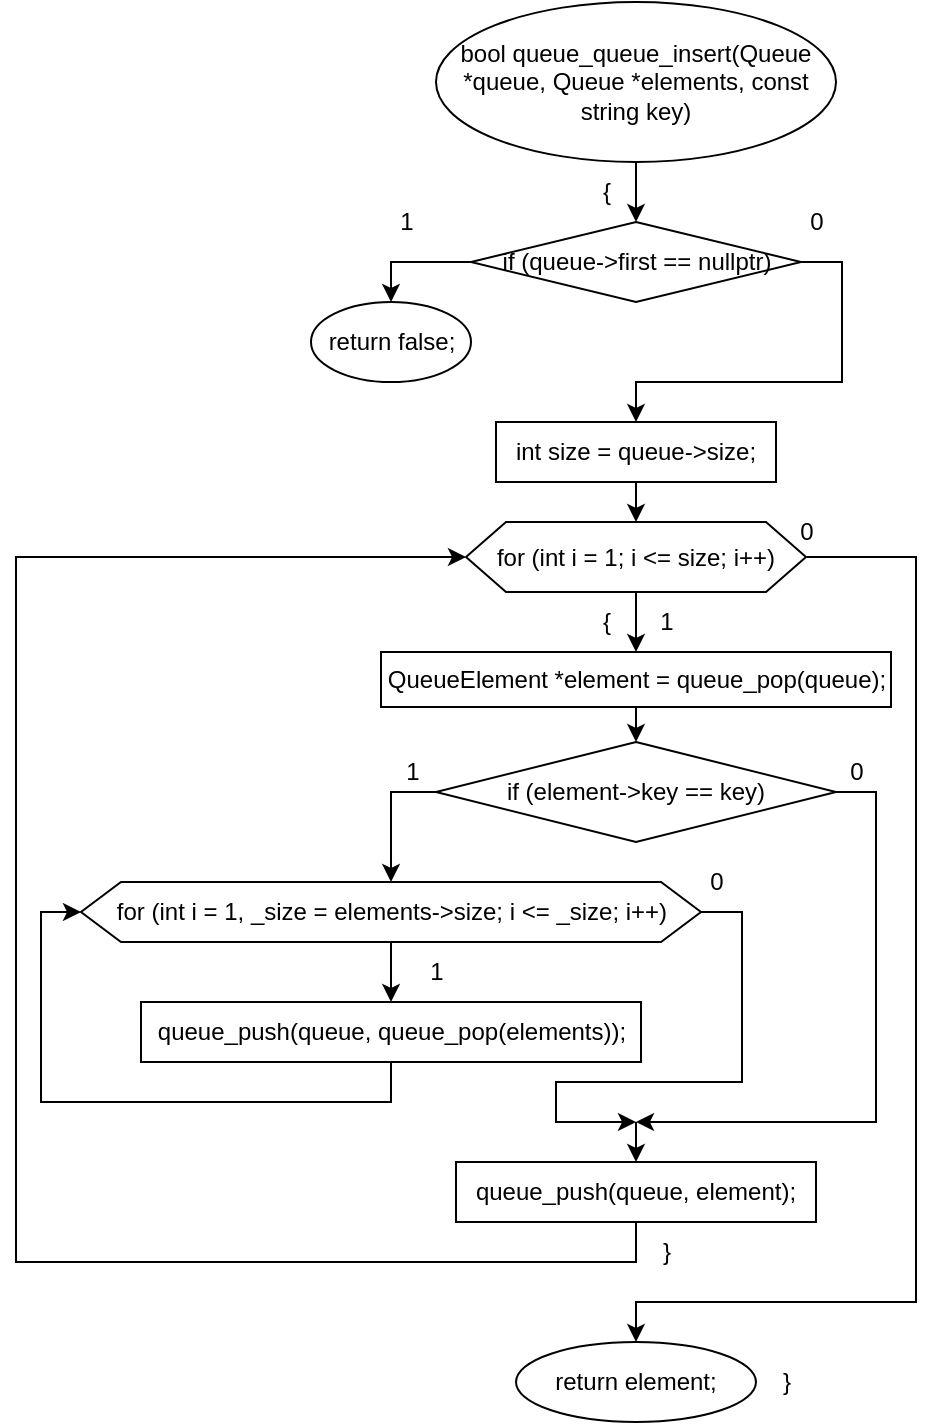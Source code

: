 <mxfile version="20.8.16" type="device"><diagram name="Страница 1" id="aiGx9wwp8qUEFD3jTH8u"><mxGraphModel dx="1050" dy="629" grid="1" gridSize="10" guides="1" tooltips="1" connect="1" arrows="1" fold="1" page="1" pageScale="1" pageWidth="827" pageHeight="1169" math="0" shadow="0"><root><mxCell id="0"/><mxCell id="1" parent="0"/><mxCell id="v1LqQUQZn6bgv71VSz7y-2" style="edgeStyle=orthogonalEdgeStyle;rounded=0;orthogonalLoop=1;jettySize=auto;html=1;exitX=0.5;exitY=1;exitDx=0;exitDy=0;entryX=0.5;entryY=0;entryDx=0;entryDy=0;" edge="1" parent="1" source="R0GeGmpCyan6Jkqj-YRl-1" target="v1LqQUQZn6bgv71VSz7y-1"><mxGeometry relative="1" as="geometry"/></mxCell><mxCell id="R0GeGmpCyan6Jkqj-YRl-1" value="bool queue_queue_insert(Queue *queue, Queue *elements, const string key)" style="ellipse;whiteSpace=wrap;html=1;" parent="1" vertex="1"><mxGeometry x="320" y="40" width="200" height="80" as="geometry"/></mxCell><mxCell id="v1LqQUQZn6bgv71VSz7y-7" style="edgeStyle=orthogonalEdgeStyle;rounded=0;orthogonalLoop=1;jettySize=auto;html=1;exitX=0.5;exitY=1;exitDx=0;exitDy=0;entryX=0.5;entryY=0;entryDx=0;entryDy=0;" edge="1" parent="1" source="R0GeGmpCyan6Jkqj-YRl-2" target="R0GeGmpCyan6Jkqj-YRl-7"><mxGeometry relative="1" as="geometry"/></mxCell><mxCell id="R0GeGmpCyan6Jkqj-YRl-2" value="int size = queue-&amp;gt;size;" style="whiteSpace=wrap;html=1;" parent="1" vertex="1"><mxGeometry x="350" y="250" width="140" height="30" as="geometry"/></mxCell><mxCell id="v1LqQUQZn6bgv71VSz7y-10" value="" style="edgeStyle=orthogonalEdgeStyle;rounded=0;orthogonalLoop=1;jettySize=auto;html=1;" edge="1" parent="1" source="R0GeGmpCyan6Jkqj-YRl-7" target="v1LqQUQZn6bgv71VSz7y-9"><mxGeometry relative="1" as="geometry"/></mxCell><mxCell id="v1LqQUQZn6bgv71VSz7y-25" style="edgeStyle=orthogonalEdgeStyle;rounded=0;orthogonalLoop=1;jettySize=auto;html=1;exitX=1;exitY=0.5;exitDx=0;exitDy=0;entryX=0.5;entryY=0;entryDx=0;entryDy=0;" edge="1" parent="1" source="R0GeGmpCyan6Jkqj-YRl-7" target="R0GeGmpCyan6Jkqj-YRl-21"><mxGeometry relative="1" as="geometry"><Array as="points"><mxPoint x="560" y="318"/><mxPoint x="560" y="690"/><mxPoint x="420" y="690"/></Array></mxGeometry></mxCell><mxCell id="R0GeGmpCyan6Jkqj-YRl-7" value="for (int i = 1; i &amp;lt;= size; i++)" style="shape=hexagon;perimeter=hexagonPerimeter2;whiteSpace=wrap;html=1;fixedSize=1;" parent="1" vertex="1"><mxGeometry x="335" y="300" width="170" height="35" as="geometry"/></mxCell><mxCell id="R0GeGmpCyan6Jkqj-YRl-21" value="return element;" style="ellipse;whiteSpace=wrap;html=1;" parent="1" vertex="1"><mxGeometry x="360" y="710" width="120" height="40" as="geometry"/></mxCell><mxCell id="v1LqQUQZn6bgv71VSz7y-5" style="edgeStyle=orthogonalEdgeStyle;rounded=0;orthogonalLoop=1;jettySize=auto;html=1;exitX=0;exitY=0.5;exitDx=0;exitDy=0;entryX=0.5;entryY=0;entryDx=0;entryDy=0;" edge="1" parent="1" source="v1LqQUQZn6bgv71VSz7y-1" target="v1LqQUQZn6bgv71VSz7y-4"><mxGeometry relative="1" as="geometry"/></mxCell><mxCell id="v1LqQUQZn6bgv71VSz7y-8" style="edgeStyle=orthogonalEdgeStyle;rounded=0;orthogonalLoop=1;jettySize=auto;html=1;exitX=1;exitY=0.5;exitDx=0;exitDy=0;entryX=0.5;entryY=0;entryDx=0;entryDy=0;" edge="1" parent="1" source="v1LqQUQZn6bgv71VSz7y-1" target="R0GeGmpCyan6Jkqj-YRl-2"><mxGeometry relative="1" as="geometry"><Array as="points"><mxPoint x="523" y="170"/><mxPoint x="523" y="230"/><mxPoint x="420" y="230"/></Array></mxGeometry></mxCell><mxCell id="v1LqQUQZn6bgv71VSz7y-1" value="if (queue-&amp;gt;first == nullptr)" style="rhombus;whiteSpace=wrap;html=1;" vertex="1" parent="1"><mxGeometry x="337.5" y="150" width="165" height="40" as="geometry"/></mxCell><mxCell id="v1LqQUQZn6bgv71VSz7y-3" value="{" style="text;html=1;align=center;verticalAlign=middle;resizable=0;points=[];autosize=1;strokeColor=none;fillColor=none;" vertex="1" parent="1"><mxGeometry x="390" y="120" width="30" height="30" as="geometry"/></mxCell><mxCell id="v1LqQUQZn6bgv71VSz7y-4" value="return false;" style="ellipse;whiteSpace=wrap;html=1;" vertex="1" parent="1"><mxGeometry x="257.5" y="190" width="80" height="40" as="geometry"/></mxCell><mxCell id="v1LqQUQZn6bgv71VSz7y-6" value="1" style="text;html=1;align=center;verticalAlign=middle;resizable=0;points=[];autosize=1;strokeColor=none;fillColor=none;" vertex="1" parent="1"><mxGeometry x="290" y="135" width="30" height="30" as="geometry"/></mxCell><mxCell id="v1LqQUQZn6bgv71VSz7y-14" style="edgeStyle=orthogonalEdgeStyle;rounded=0;orthogonalLoop=1;jettySize=auto;html=1;exitX=0.5;exitY=1;exitDx=0;exitDy=0;entryX=0.5;entryY=0;entryDx=0;entryDy=0;" edge="1" parent="1" source="v1LqQUQZn6bgv71VSz7y-9" target="v1LqQUQZn6bgv71VSz7y-13"><mxGeometry relative="1" as="geometry"/></mxCell><mxCell id="v1LqQUQZn6bgv71VSz7y-9" value="QueueElement *element = queue_pop(queue);" style="whiteSpace=wrap;html=1;" vertex="1" parent="1"><mxGeometry x="292.5" y="365" width="255" height="27.5" as="geometry"/></mxCell><mxCell id="v1LqQUQZn6bgv71VSz7y-11" value="{" style="text;html=1;align=center;verticalAlign=middle;resizable=0;points=[];autosize=1;strokeColor=none;fillColor=none;" vertex="1" parent="1"><mxGeometry x="390" y="335" width="30" height="30" as="geometry"/></mxCell><mxCell id="v1LqQUQZn6bgv71VSz7y-12" value="1" style="text;html=1;align=center;verticalAlign=middle;resizable=0;points=[];autosize=1;strokeColor=none;fillColor=none;" vertex="1" parent="1"><mxGeometry x="420" y="335" width="30" height="30" as="geometry"/></mxCell><mxCell id="v1LqQUQZn6bgv71VSz7y-18" style="edgeStyle=orthogonalEdgeStyle;rounded=0;orthogonalLoop=1;jettySize=auto;html=1;exitX=1;exitY=0.5;exitDx=0;exitDy=0;" edge="1" parent="1" source="v1LqQUQZn6bgv71VSz7y-13"><mxGeometry relative="1" as="geometry"><mxPoint x="420" y="600" as="targetPoint"/><Array as="points"><mxPoint x="540" y="435"/><mxPoint x="540" y="600"/><mxPoint x="420" y="600"/></Array></mxGeometry></mxCell><mxCell id="v1LqQUQZn6bgv71VSz7y-33" style="edgeStyle=orthogonalEdgeStyle;rounded=0;orthogonalLoop=1;jettySize=auto;html=1;exitX=0;exitY=0.5;exitDx=0;exitDy=0;entryX=0.5;entryY=0;entryDx=0;entryDy=0;" edge="1" parent="1" source="v1LqQUQZn6bgv71VSz7y-13" target="v1LqQUQZn6bgv71VSz7y-32"><mxGeometry relative="1" as="geometry"/></mxCell><mxCell id="v1LqQUQZn6bgv71VSz7y-13" value="if (element-&amp;gt;key == key)" style="rhombus;whiteSpace=wrap;html=1;" vertex="1" parent="1"><mxGeometry x="320" y="410" width="200" height="50" as="geometry"/></mxCell><mxCell id="v1LqQUQZn6bgv71VSz7y-19" value="" style="endArrow=classic;html=1;rounded=0;entryX=0.5;entryY=0;entryDx=0;entryDy=0;" edge="1" parent="1" target="v1LqQUQZn6bgv71VSz7y-20"><mxGeometry width="50" height="50" relative="1" as="geometry"><mxPoint x="420" y="600" as="sourcePoint"/><mxPoint x="440" y="400" as="targetPoint"/></mxGeometry></mxCell><mxCell id="v1LqQUQZn6bgv71VSz7y-21" style="edgeStyle=orthogonalEdgeStyle;rounded=0;orthogonalLoop=1;jettySize=auto;html=1;exitX=0.5;exitY=1;exitDx=0;exitDy=0;entryX=0;entryY=0.5;entryDx=0;entryDy=0;" edge="1" parent="1" source="v1LqQUQZn6bgv71VSz7y-20" target="R0GeGmpCyan6Jkqj-YRl-7"><mxGeometry relative="1" as="geometry"><Array as="points"><mxPoint x="420" y="670"/><mxPoint x="110" y="670"/><mxPoint x="110" y="318"/></Array></mxGeometry></mxCell><mxCell id="v1LqQUQZn6bgv71VSz7y-20" value="queue_push(queue, element);" style="whiteSpace=wrap;html=1;" vertex="1" parent="1"><mxGeometry x="330" y="620" width="180" height="30" as="geometry"/></mxCell><mxCell id="v1LqQUQZn6bgv71VSz7y-22" value="}" style="text;html=1;align=center;verticalAlign=middle;resizable=0;points=[];autosize=1;strokeColor=none;fillColor=none;" vertex="1" parent="1"><mxGeometry x="420" y="650" width="30" height="30" as="geometry"/></mxCell><mxCell id="v1LqQUQZn6bgv71VSz7y-23" value="0" style="text;html=1;align=center;verticalAlign=middle;resizable=0;points=[];autosize=1;strokeColor=none;fillColor=none;" vertex="1" parent="1"><mxGeometry x="515" y="410" width="30" height="30" as="geometry"/></mxCell><mxCell id="v1LqQUQZn6bgv71VSz7y-24" value="1" style="text;html=1;align=center;verticalAlign=middle;resizable=0;points=[];autosize=1;strokeColor=none;fillColor=none;" vertex="1" parent="1"><mxGeometry x="292.5" y="410" width="30" height="30" as="geometry"/></mxCell><mxCell id="v1LqQUQZn6bgv71VSz7y-27" value="0" style="text;html=1;align=center;verticalAlign=middle;resizable=0;points=[];autosize=1;strokeColor=none;fillColor=none;" vertex="1" parent="1"><mxGeometry x="490" y="290" width="30" height="30" as="geometry"/></mxCell><mxCell id="v1LqQUQZn6bgv71VSz7y-29" value="}" style="text;html=1;align=center;verticalAlign=middle;resizable=0;points=[];autosize=1;strokeColor=none;fillColor=none;" vertex="1" parent="1"><mxGeometry x="480" y="715" width="30" height="30" as="geometry"/></mxCell><mxCell id="v1LqQUQZn6bgv71VSz7y-30" value="0" style="text;html=1;align=center;verticalAlign=middle;resizable=0;points=[];autosize=1;strokeColor=none;fillColor=none;" vertex="1" parent="1"><mxGeometry x="495" y="135" width="30" height="30" as="geometry"/></mxCell><mxCell id="v1LqQUQZn6bgv71VSz7y-35" style="edgeStyle=orthogonalEdgeStyle;rounded=0;orthogonalLoop=1;jettySize=auto;html=1;exitX=0.5;exitY=1;exitDx=0;exitDy=0;entryX=0.5;entryY=0;entryDx=0;entryDy=0;" edge="1" parent="1" source="v1LqQUQZn6bgv71VSz7y-32" target="v1LqQUQZn6bgv71VSz7y-34"><mxGeometry relative="1" as="geometry"/></mxCell><mxCell id="v1LqQUQZn6bgv71VSz7y-38" style="edgeStyle=orthogonalEdgeStyle;rounded=0;orthogonalLoop=1;jettySize=auto;html=1;exitX=1;exitY=0.5;exitDx=0;exitDy=0;" edge="1" parent="1" source="v1LqQUQZn6bgv71VSz7y-32"><mxGeometry relative="1" as="geometry"><mxPoint x="420" y="600" as="targetPoint"/><Array as="points"><mxPoint x="473" y="495"/><mxPoint x="473" y="580"/><mxPoint x="380" y="580"/><mxPoint x="380" y="600"/></Array></mxGeometry></mxCell><mxCell id="v1LqQUQZn6bgv71VSz7y-32" value="for (int i = 1, _size = elements-&amp;gt;size; i &amp;lt;= _size; i++)" style="shape=hexagon;perimeter=hexagonPerimeter2;whiteSpace=wrap;html=1;fixedSize=1;" vertex="1" parent="1"><mxGeometry x="142.5" y="480" width="310" height="30" as="geometry"/></mxCell><mxCell id="v1LqQUQZn6bgv71VSz7y-37" style="edgeStyle=orthogonalEdgeStyle;rounded=0;orthogonalLoop=1;jettySize=auto;html=1;exitX=0.5;exitY=1;exitDx=0;exitDy=0;entryX=0;entryY=0.5;entryDx=0;entryDy=0;" edge="1" parent="1" source="v1LqQUQZn6bgv71VSz7y-34" target="v1LqQUQZn6bgv71VSz7y-32"><mxGeometry relative="1" as="geometry"/></mxCell><mxCell id="v1LqQUQZn6bgv71VSz7y-34" value="queue_push(queue, queue_pop(elements));" style="whiteSpace=wrap;html=1;" vertex="1" parent="1"><mxGeometry x="172.5" y="540" width="250" height="30" as="geometry"/></mxCell><mxCell id="v1LqQUQZn6bgv71VSz7y-36" value="1" style="text;html=1;align=center;verticalAlign=middle;resizable=0;points=[];autosize=1;strokeColor=none;fillColor=none;" vertex="1" parent="1"><mxGeometry x="305" y="510" width="30" height="30" as="geometry"/></mxCell><mxCell id="v1LqQUQZn6bgv71VSz7y-39" value="0" style="text;html=1;align=center;verticalAlign=middle;resizable=0;points=[];autosize=1;strokeColor=none;fillColor=none;" vertex="1" parent="1"><mxGeometry x="445" y="465" width="30" height="30" as="geometry"/></mxCell></root></mxGraphModel></diagram></mxfile>